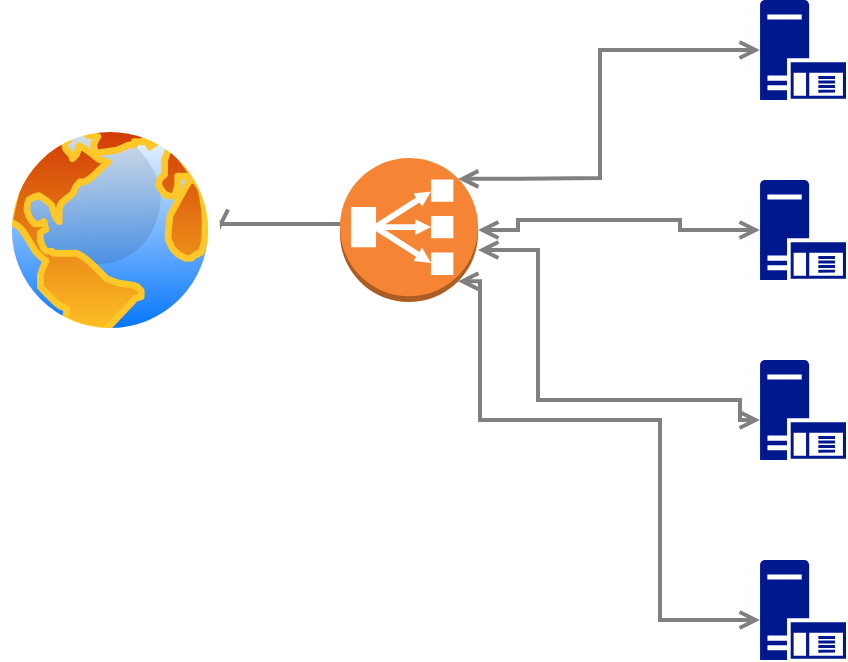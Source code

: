 <mxfile version="21.3.2" type="github">
  <diagram id="Ht1M8jgEwFfnCIfOTk4-" name="Page-1">
    <mxGraphModel dx="525" dy="527" grid="1" gridSize="10" guides="1" tooltips="1" connect="1" arrows="1" fold="1" page="1" pageScale="1" pageWidth="1169" pageHeight="827" math="0" shadow="0">
      <root>
        <mxCell id="0" />
        <mxCell id="1" parent="0" />
        <mxCell id="UEzPUAAOIrF-is8g5C7q-130" style="edgeStyle=orthogonalEdgeStyle;rounded=0;orthogonalLoop=1;jettySize=auto;html=1;startArrow=open;startFill=0;endArrow=open;endFill=0;strokeWidth=2;strokeColor=#808080;exitX=0.855;exitY=0.145;exitDx=0;exitDy=0;exitPerimeter=0;entryX=0;entryY=0.5;entryDx=0;entryDy=0;entryPerimeter=0;" parent="1" source="PotebYjNREBIz9ww5w4z-4" target="PotebYjNREBIz9ww5w4z-5" edge="1">
          <mxGeometry relative="1" as="geometry">
            <Array as="points">
              <mxPoint x="530" y="339" />
              <mxPoint x="570" y="339" />
              <mxPoint x="570" y="275" />
            </Array>
            <mxPoint x="658.499" y="352" as="sourcePoint" />
            <mxPoint x="800.5" y="53" as="targetPoint" />
          </mxGeometry>
        </mxCell>
        <mxCell id="UEzPUAAOIrF-is8g5C7q-131" style="edgeStyle=orthogonalEdgeStyle;rounded=0;orthogonalLoop=1;jettySize=auto;html=1;startArrow=open;startFill=0;endArrow=open;endFill=0;strokeWidth=2;strokeColor=#808080;exitX=1;exitY=0.5;exitDx=0;exitDy=0;entryX=0;entryY=0.5;entryDx=0;entryDy=0;entryPerimeter=0;" parent="1" source="PotebYjNREBIz9ww5w4z-1" target="PotebYjNREBIz9ww5w4z-4" edge="1">
          <mxGeometry relative="1" as="geometry">
            <Array as="points">
              <mxPoint x="380" y="362" />
              <mxPoint x="460" y="362" />
            </Array>
            <mxPoint x="658.499" y="361.5" as="sourcePoint" />
          </mxGeometry>
        </mxCell>
        <object label="" Internet="" id="PotebYjNREBIz9ww5w4z-1">
          <mxCell style="image;aspect=fixed;perimeter=ellipsePerimeter;html=1;align=center;shadow=0;dashed=0;spacingTop=3;image=img/lib/active_directory/internet_globe.svg;" vertex="1" parent="1">
            <mxGeometry x="270" y="310" width="110" height="110" as="geometry" />
          </mxCell>
        </object>
        <mxCell id="PotebYjNREBIz9ww5w4z-4" value="" style="outlineConnect=0;dashed=0;verticalLabelPosition=bottom;verticalAlign=top;align=center;html=1;shape=mxgraph.aws3.classic_load_balancer;fillColor=#F58534;gradientColor=none;" vertex="1" parent="1">
          <mxGeometry x="440" y="329" width="69" height="72" as="geometry" />
        </mxCell>
        <mxCell id="PotebYjNREBIz9ww5w4z-5" value="" style="sketch=0;aspect=fixed;pointerEvents=1;shadow=0;dashed=0;html=1;strokeColor=none;labelPosition=center;verticalLabelPosition=bottom;verticalAlign=top;align=center;fillColor=#00188D;shape=mxgraph.mscae.enterprise.application_server" vertex="1" parent="1">
          <mxGeometry x="650" y="250" width="43" height="50" as="geometry" />
        </mxCell>
        <mxCell id="PotebYjNREBIz9ww5w4z-6" value="" style="sketch=0;aspect=fixed;pointerEvents=1;shadow=0;dashed=0;html=1;strokeColor=none;labelPosition=center;verticalLabelPosition=bottom;verticalAlign=top;align=center;fillColor=#00188D;shape=mxgraph.mscae.enterprise.application_server" vertex="1" parent="1">
          <mxGeometry x="650" y="340" width="43" height="50" as="geometry" />
        </mxCell>
        <mxCell id="PotebYjNREBIz9ww5w4z-7" value="" style="sketch=0;aspect=fixed;pointerEvents=1;shadow=0;dashed=0;html=1;strokeColor=none;labelPosition=center;verticalLabelPosition=bottom;verticalAlign=top;align=center;fillColor=#00188D;shape=mxgraph.mscae.enterprise.application_server" vertex="1" parent="1">
          <mxGeometry x="650" y="430" width="43" height="50" as="geometry" />
        </mxCell>
        <mxCell id="PotebYjNREBIz9ww5w4z-8" value="" style="sketch=0;aspect=fixed;pointerEvents=1;shadow=0;dashed=0;html=1;strokeColor=none;labelPosition=center;verticalLabelPosition=bottom;verticalAlign=top;align=center;fillColor=#00188D;shape=mxgraph.mscae.enterprise.application_server" vertex="1" parent="1">
          <mxGeometry x="650" y="530" width="43" height="50" as="geometry" />
        </mxCell>
        <mxCell id="PotebYjNREBIz9ww5w4z-9" style="edgeStyle=orthogonalEdgeStyle;rounded=0;orthogonalLoop=1;jettySize=auto;html=1;startArrow=open;startFill=0;endArrow=open;endFill=0;strokeWidth=2;strokeColor=#808080;entryX=0;entryY=0.5;entryDx=0;entryDy=0;entryPerimeter=0;exitX=1;exitY=0.5;exitDx=0;exitDy=0;exitPerimeter=0;" edge="1" parent="1" source="PotebYjNREBIz9ww5w4z-4" target="PotebYjNREBIz9ww5w4z-6">
          <mxGeometry relative="1" as="geometry">
            <Array as="points">
              <mxPoint x="529" y="365" />
              <mxPoint x="529" y="360" />
              <mxPoint x="610" y="360" />
              <mxPoint x="610" y="365" />
            </Array>
            <mxPoint x="550" y="430" as="sourcePoint" />
            <mxPoint x="660" y="285" as="targetPoint" />
          </mxGeometry>
        </mxCell>
        <mxCell id="PotebYjNREBIz9ww5w4z-10" style="edgeStyle=orthogonalEdgeStyle;rounded=0;orthogonalLoop=1;jettySize=auto;html=1;startArrow=open;startFill=0;endArrow=open;endFill=0;strokeWidth=2;strokeColor=#808080;entryX=0;entryY=0.6;entryDx=0;entryDy=0;entryPerimeter=0;" edge="1" parent="1" source="PotebYjNREBIz9ww5w4z-4" target="PotebYjNREBIz9ww5w4z-7">
          <mxGeometry relative="1" as="geometry">
            <Array as="points">
              <mxPoint x="539" y="375" />
              <mxPoint x="539" y="450" />
              <mxPoint x="640" y="450" />
              <mxPoint x="640" y="460" />
            </Array>
            <mxPoint x="519" y="375" as="sourcePoint" />
            <mxPoint x="640" y="470" as="targetPoint" />
          </mxGeometry>
        </mxCell>
        <mxCell id="PotebYjNREBIz9ww5w4z-11" style="edgeStyle=orthogonalEdgeStyle;rounded=0;orthogonalLoop=1;jettySize=auto;html=1;startArrow=open;startFill=0;endArrow=open;endFill=0;strokeWidth=2;strokeColor=#808080;entryX=0;entryY=0.6;entryDx=0;entryDy=0;entryPerimeter=0;exitX=0.855;exitY=0.855;exitDx=0;exitDy=0;exitPerimeter=0;" edge="1" parent="1" source="PotebYjNREBIz9ww5w4z-4" target="PotebYjNREBIz9ww5w4z-8">
          <mxGeometry relative="1" as="geometry">
            <Array as="points">
              <mxPoint x="510" y="391" />
              <mxPoint x="510" y="460" />
              <mxPoint x="600" y="460" />
              <mxPoint x="600" y="560" />
            </Array>
            <mxPoint x="519" y="385" as="sourcePoint" />
            <mxPoint x="640" y="560" as="targetPoint" />
          </mxGeometry>
        </mxCell>
      </root>
    </mxGraphModel>
  </diagram>
</mxfile>
